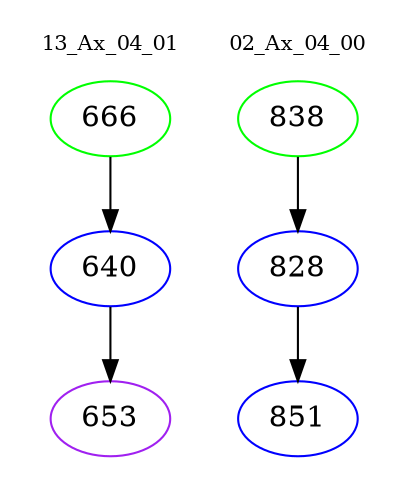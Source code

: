 digraph{
subgraph cluster_0 {
color = white
label = "13_Ax_04_01";
fontsize=10;
T0_666 [label="666", color="green"]
T0_666 -> T0_640 [color="black"]
T0_640 [label="640", color="blue"]
T0_640 -> T0_653 [color="black"]
T0_653 [label="653", color="purple"]
}
subgraph cluster_1 {
color = white
label = "02_Ax_04_00";
fontsize=10;
T1_838 [label="838", color="green"]
T1_838 -> T1_828 [color="black"]
T1_828 [label="828", color="blue"]
T1_828 -> T1_851 [color="black"]
T1_851 [label="851", color="blue"]
}
}
